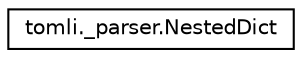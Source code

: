 digraph "Graphical Class Hierarchy"
{
 // LATEX_PDF_SIZE
  edge [fontname="Helvetica",fontsize="10",labelfontname="Helvetica",labelfontsize="10"];
  node [fontname="Helvetica",fontsize="10",shape=record];
  rankdir="LR";
  Node0 [label="tomli._parser.NestedDict",height=0.2,width=0.4,color="black", fillcolor="white", style="filled",URL="$classtomli_1_1__parser_1_1NestedDict.html",tooltip=" "];
}
